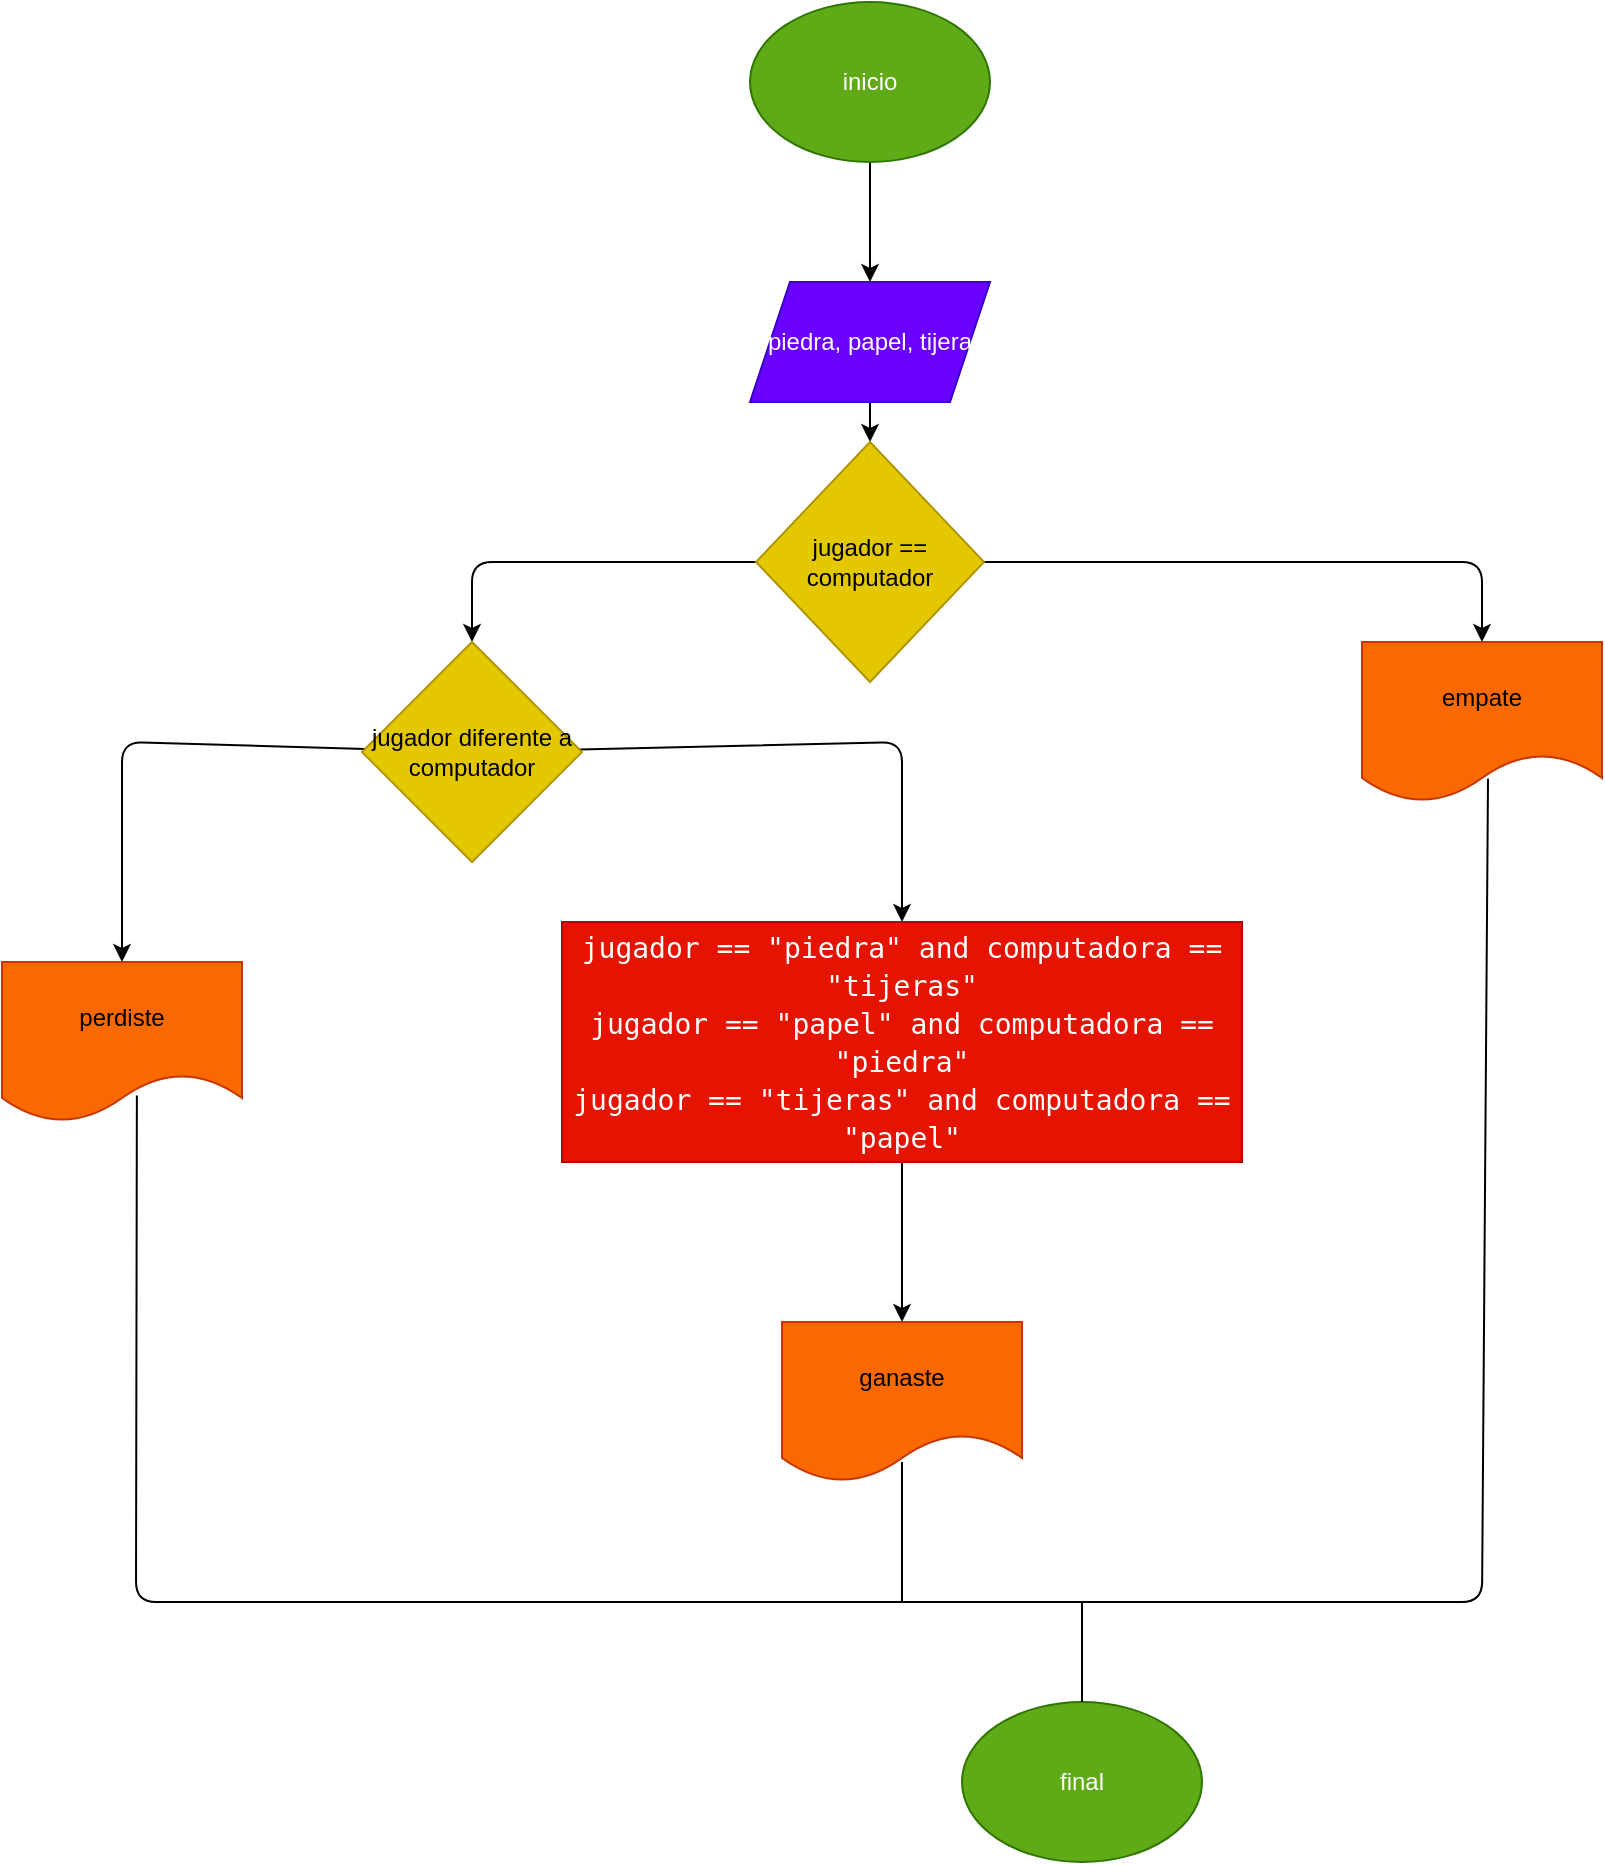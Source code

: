 <mxfile>
    <diagram id="iaXMxzwflpb5wxUFIHVu" name="Página-1">
        <mxGraphModel dx="1762" dy="1706" grid="1" gridSize="10" guides="1" tooltips="1" connect="1" arrows="1" fold="1" page="1" pageScale="1" pageWidth="827" pageHeight="1169" math="0" shadow="0">
            <root>
                <mxCell id="0"/>
                <mxCell id="1" parent="0"/>
                <mxCell id="2" value="" style="edgeStyle=none;html=1;fontColor=#FFFFFF;" edge="1" parent="1" source="3" target="5">
                    <mxGeometry relative="1" as="geometry"/>
                </mxCell>
                <mxCell id="3" value="inicio" style="ellipse;whiteSpace=wrap;html=1;fillColor=#60a917;fontColor=#ffffff;strokeColor=#2D7600;" vertex="1" parent="1">
                    <mxGeometry x="294" y="-40" width="120" height="80" as="geometry"/>
                </mxCell>
                <mxCell id="4" value="" style="edgeStyle=none;html=1;fontColor=#FFFFFF;" edge="1" parent="1" source="5" target="8">
                    <mxGeometry relative="1" as="geometry"/>
                </mxCell>
                <mxCell id="5" value="piedra, papel, tijera" style="shape=parallelogram;perimeter=parallelogramPerimeter;whiteSpace=wrap;html=1;fixedSize=1;fillColor=#6a00ff;fontColor=#ffffff;strokeColor=#3700CC;" vertex="1" parent="1">
                    <mxGeometry x="294" y="100" width="120" height="60" as="geometry"/>
                </mxCell>
                <mxCell id="6" style="edgeStyle=none;html=1;entryX=0.5;entryY=0;entryDx=0;entryDy=0;fontColor=#FFFFFF;" edge="1" parent="1" source="8" target="9">
                    <mxGeometry relative="1" as="geometry">
                        <Array as="points">
                            <mxPoint x="660" y="240"/>
                        </Array>
                    </mxGeometry>
                </mxCell>
                <mxCell id="7" style="edgeStyle=none;html=1;entryX=0.5;entryY=0;entryDx=0;entryDy=0;fontColor=#FFFFFF;" edge="1" parent="1" source="8" target="12">
                    <mxGeometry relative="1" as="geometry">
                        <Array as="points">
                            <mxPoint x="155" y="240"/>
                        </Array>
                    </mxGeometry>
                </mxCell>
                <mxCell id="8" value="jugador == computador" style="rhombus;whiteSpace=wrap;html=1;fillColor=#e3c800;fontColor=#000000;strokeColor=#B09500;" vertex="1" parent="1">
                    <mxGeometry x="297" y="180" width="114" height="120" as="geometry"/>
                </mxCell>
                <mxCell id="9" value="empate" style="shape=document;whiteSpace=wrap;html=1;boundedLbl=1;fillColor=#fa6800;fontColor=#000000;strokeColor=#C73500;" vertex="1" parent="1">
                    <mxGeometry x="600" y="280" width="120" height="80" as="geometry"/>
                </mxCell>
                <mxCell id="10" style="edgeStyle=none;html=1;entryX=0.5;entryY=0;entryDx=0;entryDy=0;fontColor=#FFFFFF;" edge="1" parent="1" source="12" target="14">
                    <mxGeometry relative="1" as="geometry">
                        <Array as="points">
                            <mxPoint x="370" y="330"/>
                        </Array>
                    </mxGeometry>
                </mxCell>
                <mxCell id="11" style="edgeStyle=none;html=1;entryX=0.5;entryY=0;entryDx=0;entryDy=0;fontColor=#FFFFFF;" edge="1" parent="1" source="12" target="15">
                    <mxGeometry relative="1" as="geometry">
                        <Array as="points">
                            <mxPoint x="-20" y="330"/>
                        </Array>
                    </mxGeometry>
                </mxCell>
                <mxCell id="12" value="jugador diferente a computador" style="rhombus;whiteSpace=wrap;html=1;fillColor=#e3c800;fontColor=#000000;strokeColor=#B09500;" vertex="1" parent="1">
                    <mxGeometry x="100" y="280" width="110" height="110" as="geometry"/>
                </mxCell>
                <mxCell id="13" style="edgeStyle=none;html=1;entryX=0.5;entryY=0;entryDx=0;entryDy=0;fontColor=#FFFFFF;" edge="1" parent="1" source="14" target="16">
                    <mxGeometry relative="1" as="geometry"/>
                </mxCell>
                <mxCell id="14" value="&lt;div style=&quot;font-family: &amp;quot;Droid Sans Mono&amp;quot;, &amp;quot;monospace&amp;quot;, monospace; font-size: 14px; line-height: 19px;&quot;&gt;&lt;div style=&quot;&quot;&gt;&lt;font style=&quot;&quot; color=&quot;#ffffff&quot;&gt;jugador == &quot;piedra&quot; and computadora == &quot;tijeras&quot;&lt;/font&gt;&lt;/div&gt;&lt;div style=&quot;&quot;&gt;&lt;font color=&quot;#ffffff&quot;&gt;jugador == &quot;papel&quot; and computadora == &quot;piedra&quot;&lt;/font&gt;&lt;/div&gt;&lt;div style=&quot;&quot;&gt;&lt;font style=&quot;&quot; color=&quot;#ffffff&quot;&gt;jugador == &quot;tijeras&quot; and computadora == &quot;papel&quot;&lt;/font&gt;&lt;/div&gt;&lt;/div&gt;" style="rounded=0;whiteSpace=wrap;html=1;fillColor=#e51400;fontColor=#ffffff;strokeColor=#B20000;" vertex="1" parent="1">
                    <mxGeometry x="200" y="420" width="340" height="120" as="geometry"/>
                </mxCell>
                <mxCell id="15" value="perdiste" style="shape=document;whiteSpace=wrap;html=1;boundedLbl=1;labelBackgroundColor=none;fontColor=#000000;fillColor=#fa6800;strokeColor=#C73500;" vertex="1" parent="1">
                    <mxGeometry x="-80" y="440" width="120" height="80" as="geometry"/>
                </mxCell>
                <mxCell id="16" value="ganaste" style="shape=document;whiteSpace=wrap;html=1;boundedLbl=1;labelBackgroundColor=none;fontColor=#000000;fillColor=#fa6800;strokeColor=#C73500;" vertex="1" parent="1">
                    <mxGeometry x="310" y="620" width="120" height="80" as="geometry"/>
                </mxCell>
                <mxCell id="17" value="final" style="ellipse;whiteSpace=wrap;html=1;labelBackgroundColor=none;fontColor=#ffffff;fillColor=#60a917;strokeColor=#2D7600;" vertex="1" parent="1">
                    <mxGeometry x="400" y="810" width="120" height="80" as="geometry"/>
                </mxCell>
                <mxCell id="18" value="" style="endArrow=none;html=1;fontColor=#FFFFFF;exitX=0.562;exitY=0.835;exitDx=0;exitDy=0;exitPerimeter=0;" edge="1" parent="1" source="15">
                    <mxGeometry width="50" height="50" relative="1" as="geometry">
                        <mxPoint x="100" y="580" as="sourcePoint"/>
                        <mxPoint x="618.4" y="760" as="targetPoint"/>
                        <Array as="points">
                            <mxPoint x="-13" y="760"/>
                        </Array>
                    </mxGeometry>
                </mxCell>
                <mxCell id="19" value="" style="endArrow=none;html=1;fontColor=#FFFFFF;entryX=0.525;entryY=0.855;entryDx=0;entryDy=0;entryPerimeter=0;" edge="1" parent="1" target="9">
                    <mxGeometry width="50" height="50" relative="1" as="geometry">
                        <mxPoint x="400" y="760" as="sourcePoint"/>
                        <mxPoint x="540" y="470" as="targetPoint"/>
                        <Array as="points">
                            <mxPoint x="660" y="760"/>
                        </Array>
                    </mxGeometry>
                </mxCell>
                <mxCell id="20" value="" style="endArrow=none;html=1;fontColor=#FFFFFF;exitX=0.5;exitY=0;exitDx=0;exitDy=0;" edge="1" parent="1" source="17">
                    <mxGeometry width="50" height="50" relative="1" as="geometry">
                        <mxPoint x="490" y="720" as="sourcePoint"/>
                        <mxPoint x="460" y="760" as="targetPoint"/>
                    </mxGeometry>
                </mxCell>
                <mxCell id="21" value="" style="endArrow=none;html=1;fontColor=#FFFFFF;entryX=0.5;entryY=0.875;entryDx=0;entryDy=0;entryPerimeter=0;" edge="1" parent="1" target="16">
                    <mxGeometry width="50" height="50" relative="1" as="geometry">
                        <mxPoint x="370" y="760" as="sourcePoint"/>
                        <mxPoint x="540" y="670" as="targetPoint"/>
                    </mxGeometry>
                </mxCell>
            </root>
        </mxGraphModel>
    </diagram>
</mxfile>